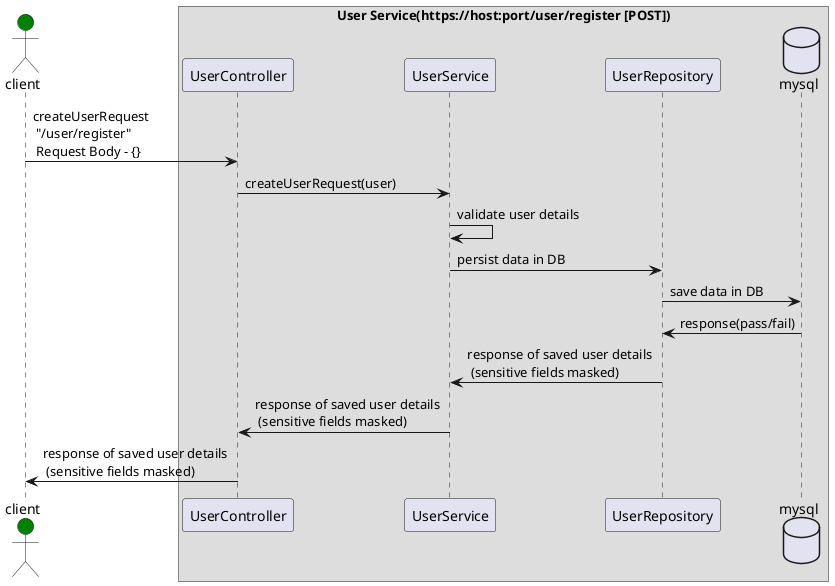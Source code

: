 @startuml
'allow_mixing

actor client #green
box User Service(https://host:port/user/register [POST])
client -> UserController : createUserRequest \n "/user/register" \n Request Body - {}

UserController -> UserService #blue : createUserRequest(user)

UserService -> UserService : validate user details
UserService -> UserRepository : persist data in DB

database mysql 
UserRepository -> mysql : save data in DB
mysql -> UserRepository : response(pass/fail)
UserRepository -> UserService : response of saved user details \n (sensitive fields masked)
UserService -> UserController : response of saved user details \n (sensitive fields masked)

UserController -> client : response of saved user details \n (sensitive fields masked)
@enduml